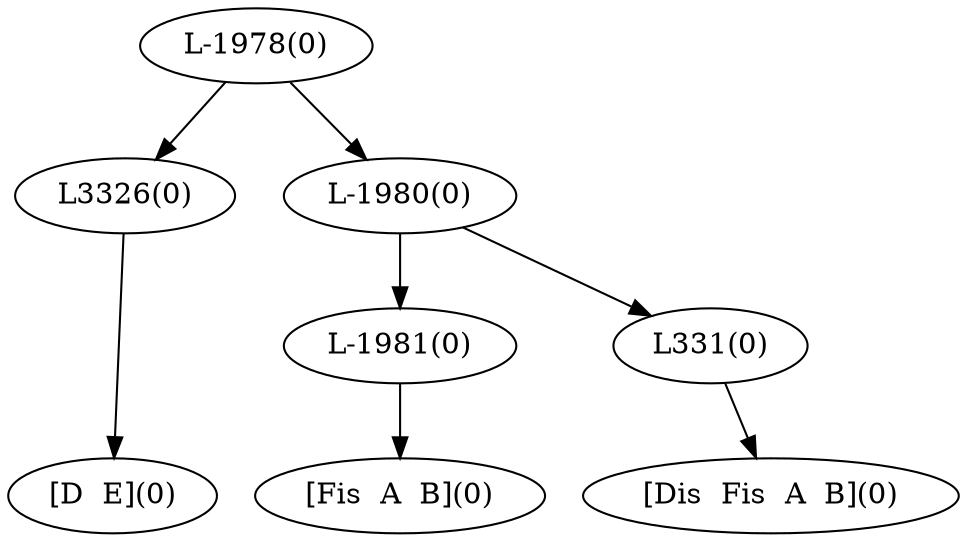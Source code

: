 digraph sample{
"L3326(0)"->"[D  E](0)"
"L-1981(0)"->"[Fis  A  B](0)"
"L331(0)"->"[Dis  Fis  A  B](0)"
"L-1980(0)"->"L-1981(0)"
"L-1980(0)"->"L331(0)"
"L-1978(0)"->"L3326(0)"
"L-1978(0)"->"L-1980(0)"
{rank = min; "L-1978(0)"}
{rank = same; "L3326(0)"; "L-1980(0)";}
{rank = same; "L-1981(0)"; "L331(0)";}
{rank = max; "[D  E](0)"; "[Dis  Fis  A  B](0)"; "[Fis  A  B](0)";}
}